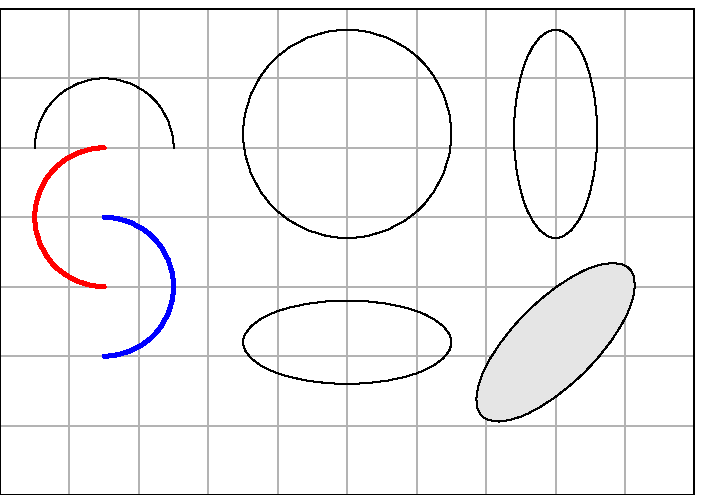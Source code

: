 u:=25;                    % 25 = 25bp = 25 PostScript points = 30/72 in
wi:=10;                   % width  in units u   
he:=7;                    % height in units u
hoehe:=he*u;              % height
breite:=wi*u;             % width

beginfig(1)
  % --- Grid ---
  for i=0 upto he:
    draw (0, i*u)--(breite, i*u) withcolor .7white;
  endfor
  for j=0 upto wi:
    draw (j*u, 0)--(j*u, hoehe) withcolor .7white;
  endfor
  % --- End Grid ---
          
  draw (0, 0)--(breite, 0)--(breite, hoehe)--(0, hoehe)--cycle;

  %%%              %%%
  %%%  fullcircle  %%%
  %%%  halfcircle  %%%
  %%%              %%%            
  draw fullcircle scaled 3u shifted (5u, 5.2u);
  draw fullcircle xscaled 3u yscaled 1.2u shifted (5u, 2.2u);
  draw fullcircle xscaled 1.2u yscaled 3u shifted (8u, 5.2u);
  fill fullcircle xscaled 3u yscaled 1.2u rotated 45 shifted (8u, 2.2u) withcolor .9white;
  draw fullcircle xscaled 3u yscaled 1.2u rotated 45 shifted (8u, 2.2u);
  
  draw halfcircle scaled 2u shifted (1.5u, 5u);
  pickup pencircle scaled 1.5;
  draw halfcircle scaled 2u rotated 90 shifted (1.5u, 4u) withcolor red;
  draw halfcircle scaled 2u rotated -90 shifted (1.5u, 3u) withcolor blue;  
endfig;

end

